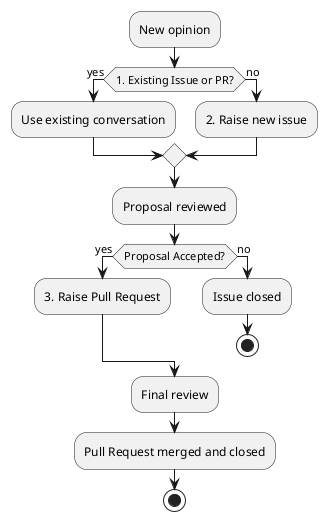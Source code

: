 @startuml contributing-process

:New opinion;

if (1. Existing Issue or PR?) then (yes)
    :Use existing conversation;
else (no)
    :2. Raise new issue;
endif

:Proposal reviewed;

if (Proposal Accepted?) then (yes)
    :3. Raise Pull Request;
else (no)
    :Issue closed;
    stop
endif

:Final review;

:Pull Request merged and closed;
stop

@enduml
